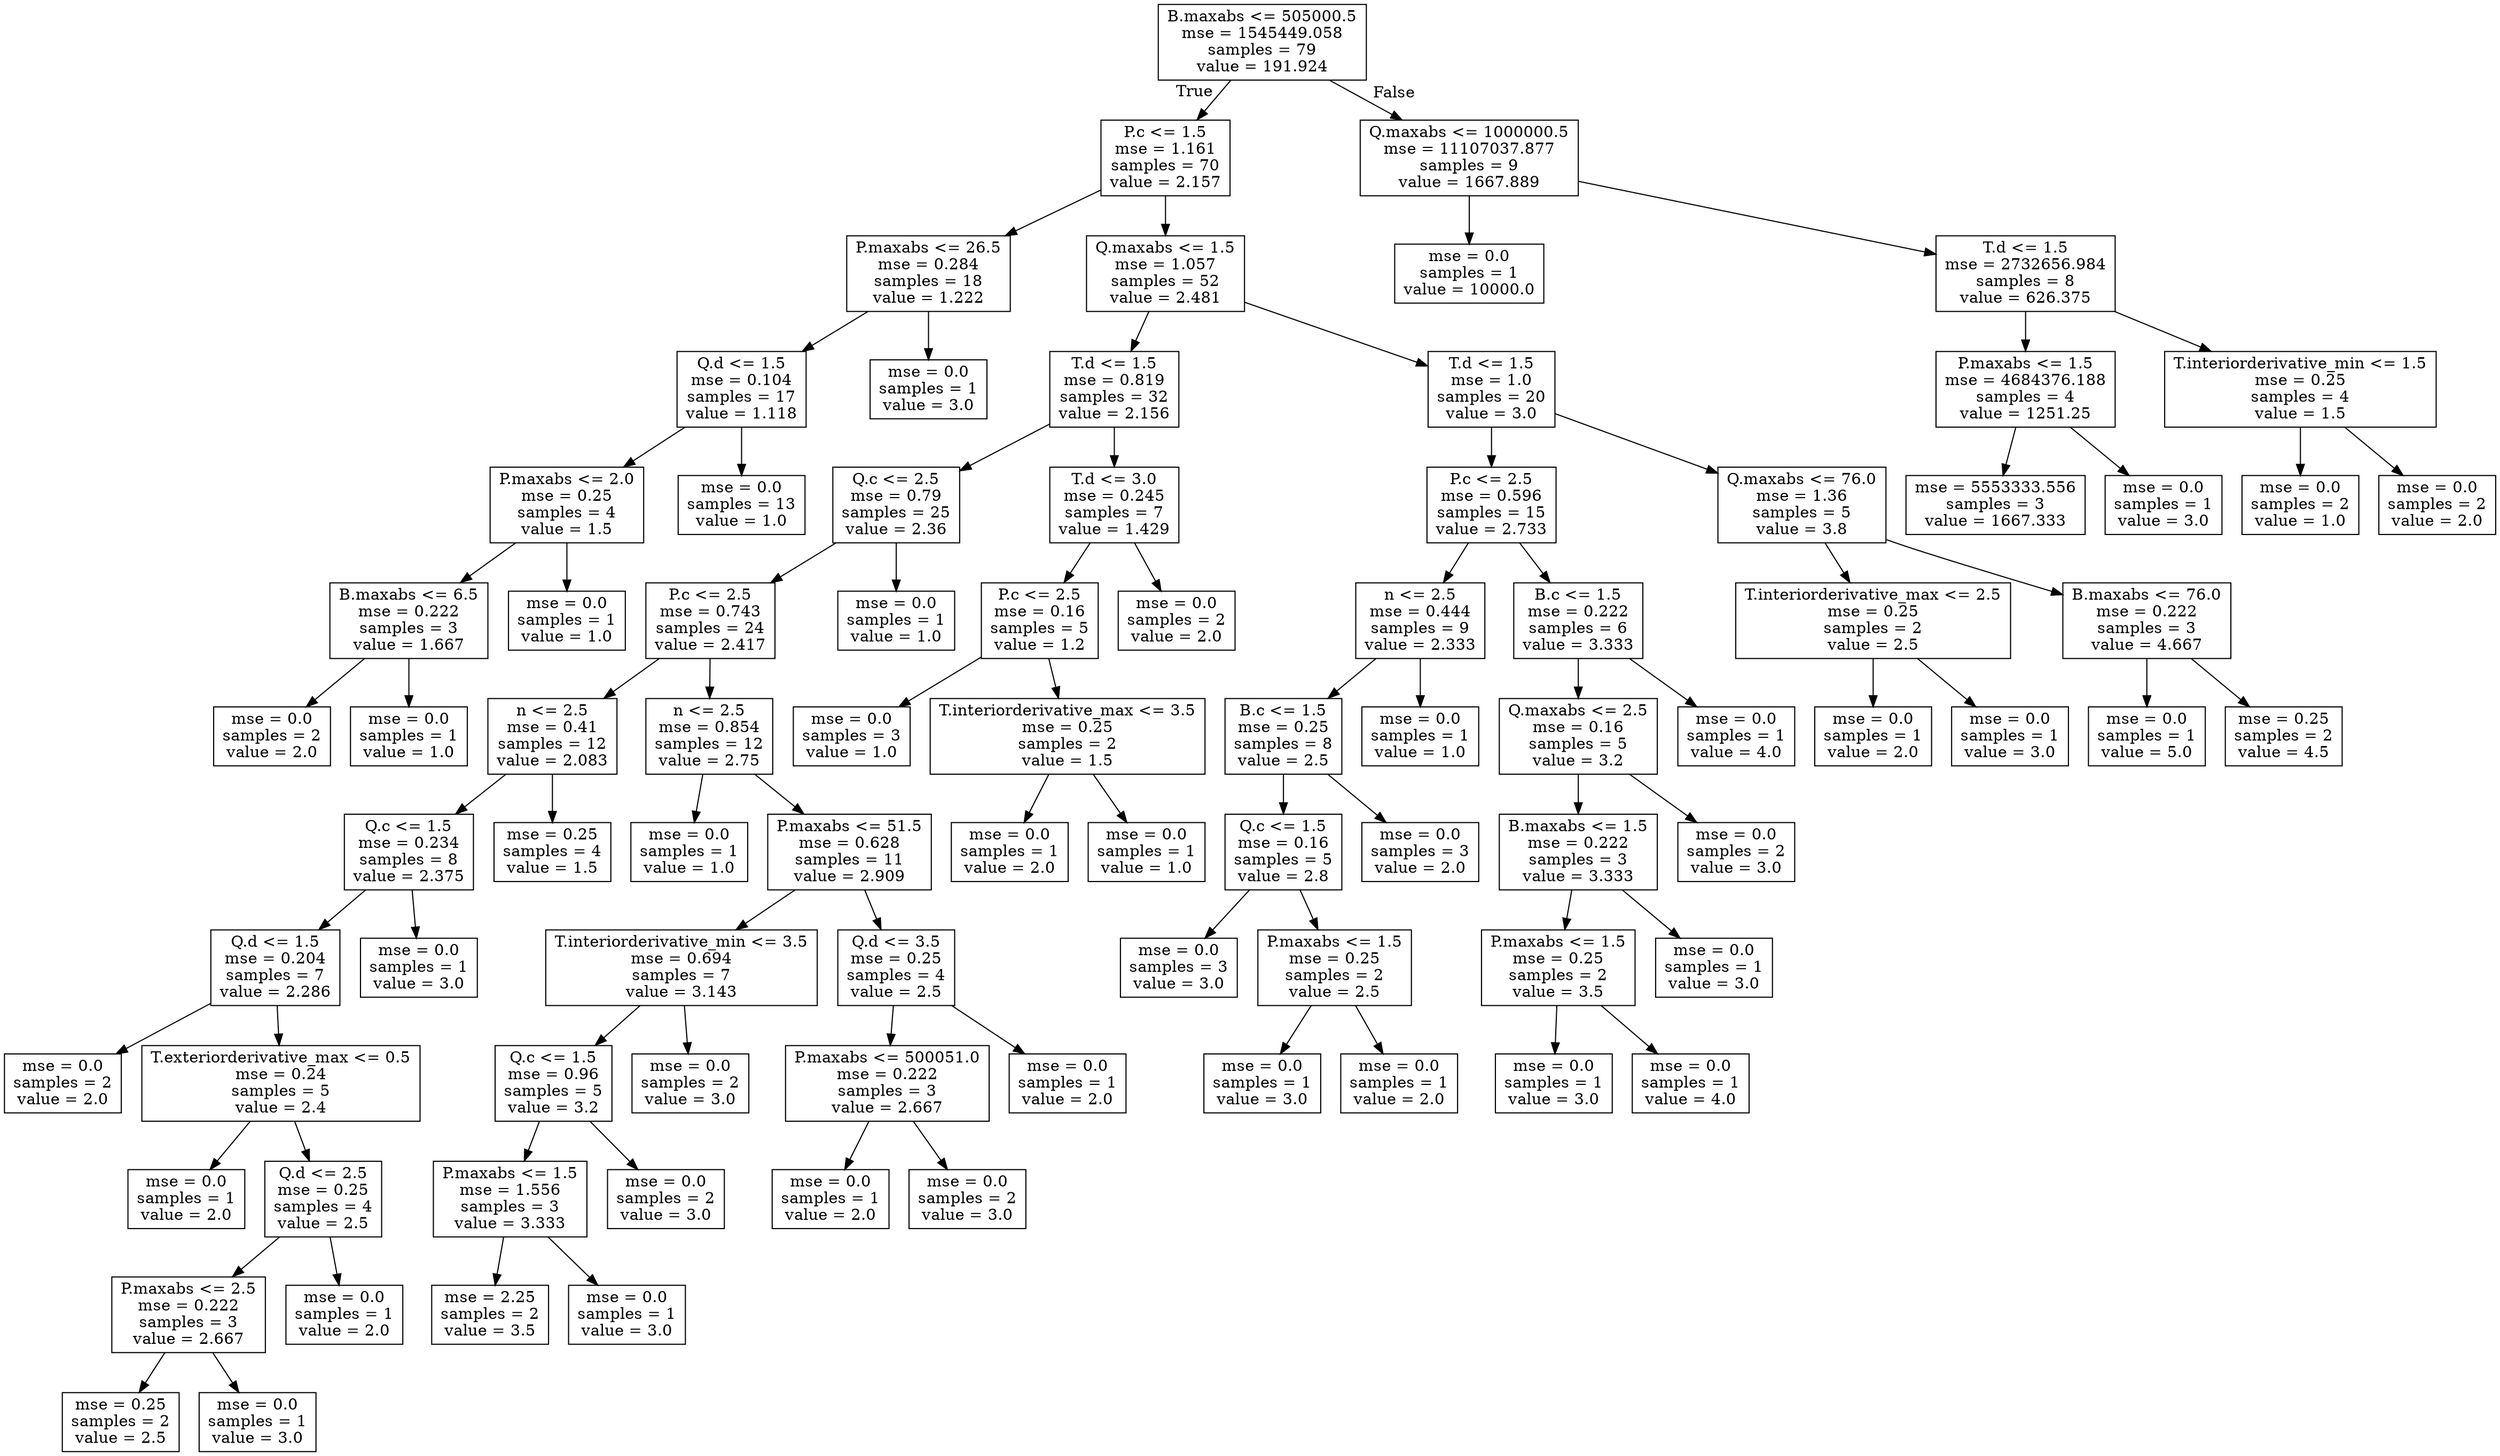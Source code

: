 digraph Tree {
node [shape=box] ;
0 [label="B.maxabs <= 505000.5\nmse = 1545449.058\nsamples = 79\nvalue = 191.924"] ;
1 [label="P.c <= 1.5\nmse = 1.161\nsamples = 70\nvalue = 2.157"] ;
0 -> 1 [labeldistance=2.5, labelangle=45, headlabel="True"] ;
2 [label="P.maxabs <= 26.5\nmse = 0.284\nsamples = 18\nvalue = 1.222"] ;
1 -> 2 ;
3 [label="Q.d <= 1.5\nmse = 0.104\nsamples = 17\nvalue = 1.118"] ;
2 -> 3 ;
4 [label="P.maxabs <= 2.0\nmse = 0.25\nsamples = 4\nvalue = 1.5"] ;
3 -> 4 ;
5 [label="B.maxabs <= 6.5\nmse = 0.222\nsamples = 3\nvalue = 1.667"] ;
4 -> 5 ;
6 [label="mse = 0.0\nsamples = 2\nvalue = 2.0"] ;
5 -> 6 ;
7 [label="mse = 0.0\nsamples = 1\nvalue = 1.0"] ;
5 -> 7 ;
8 [label="mse = 0.0\nsamples = 1\nvalue = 1.0"] ;
4 -> 8 ;
9 [label="mse = 0.0\nsamples = 13\nvalue = 1.0"] ;
3 -> 9 ;
10 [label="mse = 0.0\nsamples = 1\nvalue = 3.0"] ;
2 -> 10 ;
11 [label="Q.maxabs <= 1.5\nmse = 1.057\nsamples = 52\nvalue = 2.481"] ;
1 -> 11 ;
12 [label="T.d <= 1.5\nmse = 0.819\nsamples = 32\nvalue = 2.156"] ;
11 -> 12 ;
13 [label="Q.c <= 2.5\nmse = 0.79\nsamples = 25\nvalue = 2.36"] ;
12 -> 13 ;
14 [label="P.c <= 2.5\nmse = 0.743\nsamples = 24\nvalue = 2.417"] ;
13 -> 14 ;
15 [label="n <= 2.5\nmse = 0.41\nsamples = 12\nvalue = 2.083"] ;
14 -> 15 ;
16 [label="Q.c <= 1.5\nmse = 0.234\nsamples = 8\nvalue = 2.375"] ;
15 -> 16 ;
17 [label="Q.d <= 1.5\nmse = 0.204\nsamples = 7\nvalue = 2.286"] ;
16 -> 17 ;
18 [label="mse = 0.0\nsamples = 2\nvalue = 2.0"] ;
17 -> 18 ;
19 [label="T.exteriorderivative_max <= 0.5\nmse = 0.24\nsamples = 5\nvalue = 2.4"] ;
17 -> 19 ;
20 [label="mse = 0.0\nsamples = 1\nvalue = 2.0"] ;
19 -> 20 ;
21 [label="Q.d <= 2.5\nmse = 0.25\nsamples = 4\nvalue = 2.5"] ;
19 -> 21 ;
22 [label="P.maxabs <= 2.5\nmse = 0.222\nsamples = 3\nvalue = 2.667"] ;
21 -> 22 ;
23 [label="mse = 0.25\nsamples = 2\nvalue = 2.5"] ;
22 -> 23 ;
24 [label="mse = 0.0\nsamples = 1\nvalue = 3.0"] ;
22 -> 24 ;
25 [label="mse = 0.0\nsamples = 1\nvalue = 2.0"] ;
21 -> 25 ;
26 [label="mse = 0.0\nsamples = 1\nvalue = 3.0"] ;
16 -> 26 ;
27 [label="mse = 0.25\nsamples = 4\nvalue = 1.5"] ;
15 -> 27 ;
28 [label="n <= 2.5\nmse = 0.854\nsamples = 12\nvalue = 2.75"] ;
14 -> 28 ;
29 [label="mse = 0.0\nsamples = 1\nvalue = 1.0"] ;
28 -> 29 ;
30 [label="P.maxabs <= 51.5\nmse = 0.628\nsamples = 11\nvalue = 2.909"] ;
28 -> 30 ;
31 [label="T.interiorderivative_min <= 3.5\nmse = 0.694\nsamples = 7\nvalue = 3.143"] ;
30 -> 31 ;
32 [label="Q.c <= 1.5\nmse = 0.96\nsamples = 5\nvalue = 3.2"] ;
31 -> 32 ;
33 [label="P.maxabs <= 1.5\nmse = 1.556\nsamples = 3\nvalue = 3.333"] ;
32 -> 33 ;
34 [label="mse = 2.25\nsamples = 2\nvalue = 3.5"] ;
33 -> 34 ;
35 [label="mse = 0.0\nsamples = 1\nvalue = 3.0"] ;
33 -> 35 ;
36 [label="mse = 0.0\nsamples = 2\nvalue = 3.0"] ;
32 -> 36 ;
37 [label="mse = 0.0\nsamples = 2\nvalue = 3.0"] ;
31 -> 37 ;
38 [label="Q.d <= 3.5\nmse = 0.25\nsamples = 4\nvalue = 2.5"] ;
30 -> 38 ;
39 [label="P.maxabs <= 500051.0\nmse = 0.222\nsamples = 3\nvalue = 2.667"] ;
38 -> 39 ;
40 [label="mse = 0.0\nsamples = 1\nvalue = 2.0"] ;
39 -> 40 ;
41 [label="mse = 0.0\nsamples = 2\nvalue = 3.0"] ;
39 -> 41 ;
42 [label="mse = 0.0\nsamples = 1\nvalue = 2.0"] ;
38 -> 42 ;
43 [label="mse = 0.0\nsamples = 1\nvalue = 1.0"] ;
13 -> 43 ;
44 [label="T.d <= 3.0\nmse = 0.245\nsamples = 7\nvalue = 1.429"] ;
12 -> 44 ;
45 [label="P.c <= 2.5\nmse = 0.16\nsamples = 5\nvalue = 1.2"] ;
44 -> 45 ;
46 [label="mse = 0.0\nsamples = 3\nvalue = 1.0"] ;
45 -> 46 ;
47 [label="T.interiorderivative_max <= 3.5\nmse = 0.25\nsamples = 2\nvalue = 1.5"] ;
45 -> 47 ;
48 [label="mse = 0.0\nsamples = 1\nvalue = 2.0"] ;
47 -> 48 ;
49 [label="mse = 0.0\nsamples = 1\nvalue = 1.0"] ;
47 -> 49 ;
50 [label="mse = 0.0\nsamples = 2\nvalue = 2.0"] ;
44 -> 50 ;
51 [label="T.d <= 1.5\nmse = 1.0\nsamples = 20\nvalue = 3.0"] ;
11 -> 51 ;
52 [label="P.c <= 2.5\nmse = 0.596\nsamples = 15\nvalue = 2.733"] ;
51 -> 52 ;
53 [label="n <= 2.5\nmse = 0.444\nsamples = 9\nvalue = 2.333"] ;
52 -> 53 ;
54 [label="B.c <= 1.5\nmse = 0.25\nsamples = 8\nvalue = 2.5"] ;
53 -> 54 ;
55 [label="Q.c <= 1.5\nmse = 0.16\nsamples = 5\nvalue = 2.8"] ;
54 -> 55 ;
56 [label="mse = 0.0\nsamples = 3\nvalue = 3.0"] ;
55 -> 56 ;
57 [label="P.maxabs <= 1.5\nmse = 0.25\nsamples = 2\nvalue = 2.5"] ;
55 -> 57 ;
58 [label="mse = 0.0\nsamples = 1\nvalue = 3.0"] ;
57 -> 58 ;
59 [label="mse = 0.0\nsamples = 1\nvalue = 2.0"] ;
57 -> 59 ;
60 [label="mse = 0.0\nsamples = 3\nvalue = 2.0"] ;
54 -> 60 ;
61 [label="mse = 0.0\nsamples = 1\nvalue = 1.0"] ;
53 -> 61 ;
62 [label="B.c <= 1.5\nmse = 0.222\nsamples = 6\nvalue = 3.333"] ;
52 -> 62 ;
63 [label="Q.maxabs <= 2.5\nmse = 0.16\nsamples = 5\nvalue = 3.2"] ;
62 -> 63 ;
64 [label="B.maxabs <= 1.5\nmse = 0.222\nsamples = 3\nvalue = 3.333"] ;
63 -> 64 ;
65 [label="P.maxabs <= 1.5\nmse = 0.25\nsamples = 2\nvalue = 3.5"] ;
64 -> 65 ;
66 [label="mse = 0.0\nsamples = 1\nvalue = 3.0"] ;
65 -> 66 ;
67 [label="mse = 0.0\nsamples = 1\nvalue = 4.0"] ;
65 -> 67 ;
68 [label="mse = 0.0\nsamples = 1\nvalue = 3.0"] ;
64 -> 68 ;
69 [label="mse = 0.0\nsamples = 2\nvalue = 3.0"] ;
63 -> 69 ;
70 [label="mse = 0.0\nsamples = 1\nvalue = 4.0"] ;
62 -> 70 ;
71 [label="Q.maxabs <= 76.0\nmse = 1.36\nsamples = 5\nvalue = 3.8"] ;
51 -> 71 ;
72 [label="T.interiorderivative_max <= 2.5\nmse = 0.25\nsamples = 2\nvalue = 2.5"] ;
71 -> 72 ;
73 [label="mse = 0.0\nsamples = 1\nvalue = 2.0"] ;
72 -> 73 ;
74 [label="mse = 0.0\nsamples = 1\nvalue = 3.0"] ;
72 -> 74 ;
75 [label="B.maxabs <= 76.0\nmse = 0.222\nsamples = 3\nvalue = 4.667"] ;
71 -> 75 ;
76 [label="mse = 0.0\nsamples = 1\nvalue = 5.0"] ;
75 -> 76 ;
77 [label="mse = 0.25\nsamples = 2\nvalue = 4.5"] ;
75 -> 77 ;
78 [label="Q.maxabs <= 1000000.5\nmse = 11107037.877\nsamples = 9\nvalue = 1667.889"] ;
0 -> 78 [labeldistance=2.5, labelangle=-45, headlabel="False"] ;
79 [label="mse = 0.0\nsamples = 1\nvalue = 10000.0"] ;
78 -> 79 ;
80 [label="T.d <= 1.5\nmse = 2732656.984\nsamples = 8\nvalue = 626.375"] ;
78 -> 80 ;
81 [label="P.maxabs <= 1.5\nmse = 4684376.188\nsamples = 4\nvalue = 1251.25"] ;
80 -> 81 ;
82 [label="mse = 5553333.556\nsamples = 3\nvalue = 1667.333"] ;
81 -> 82 ;
83 [label="mse = 0.0\nsamples = 1\nvalue = 3.0"] ;
81 -> 83 ;
84 [label="T.interiorderivative_min <= 1.5\nmse = 0.25\nsamples = 4\nvalue = 1.5"] ;
80 -> 84 ;
85 [label="mse = 0.0\nsamples = 2\nvalue = 1.0"] ;
84 -> 85 ;
86 [label="mse = 0.0\nsamples = 2\nvalue = 2.0"] ;
84 -> 86 ;
}